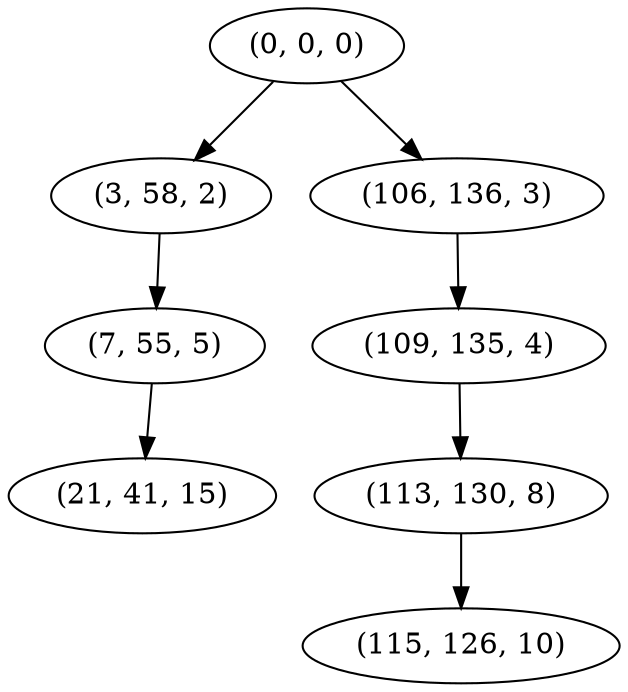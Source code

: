 digraph tree {
    "(0, 0, 0)";
    "(3, 58, 2)";
    "(7, 55, 5)";
    "(21, 41, 15)";
    "(106, 136, 3)";
    "(109, 135, 4)";
    "(113, 130, 8)";
    "(115, 126, 10)";
    "(0, 0, 0)" -> "(3, 58, 2)";
    "(0, 0, 0)" -> "(106, 136, 3)";
    "(3, 58, 2)" -> "(7, 55, 5)";
    "(7, 55, 5)" -> "(21, 41, 15)";
    "(106, 136, 3)" -> "(109, 135, 4)";
    "(109, 135, 4)" -> "(113, 130, 8)";
    "(113, 130, 8)" -> "(115, 126, 10)";
}

